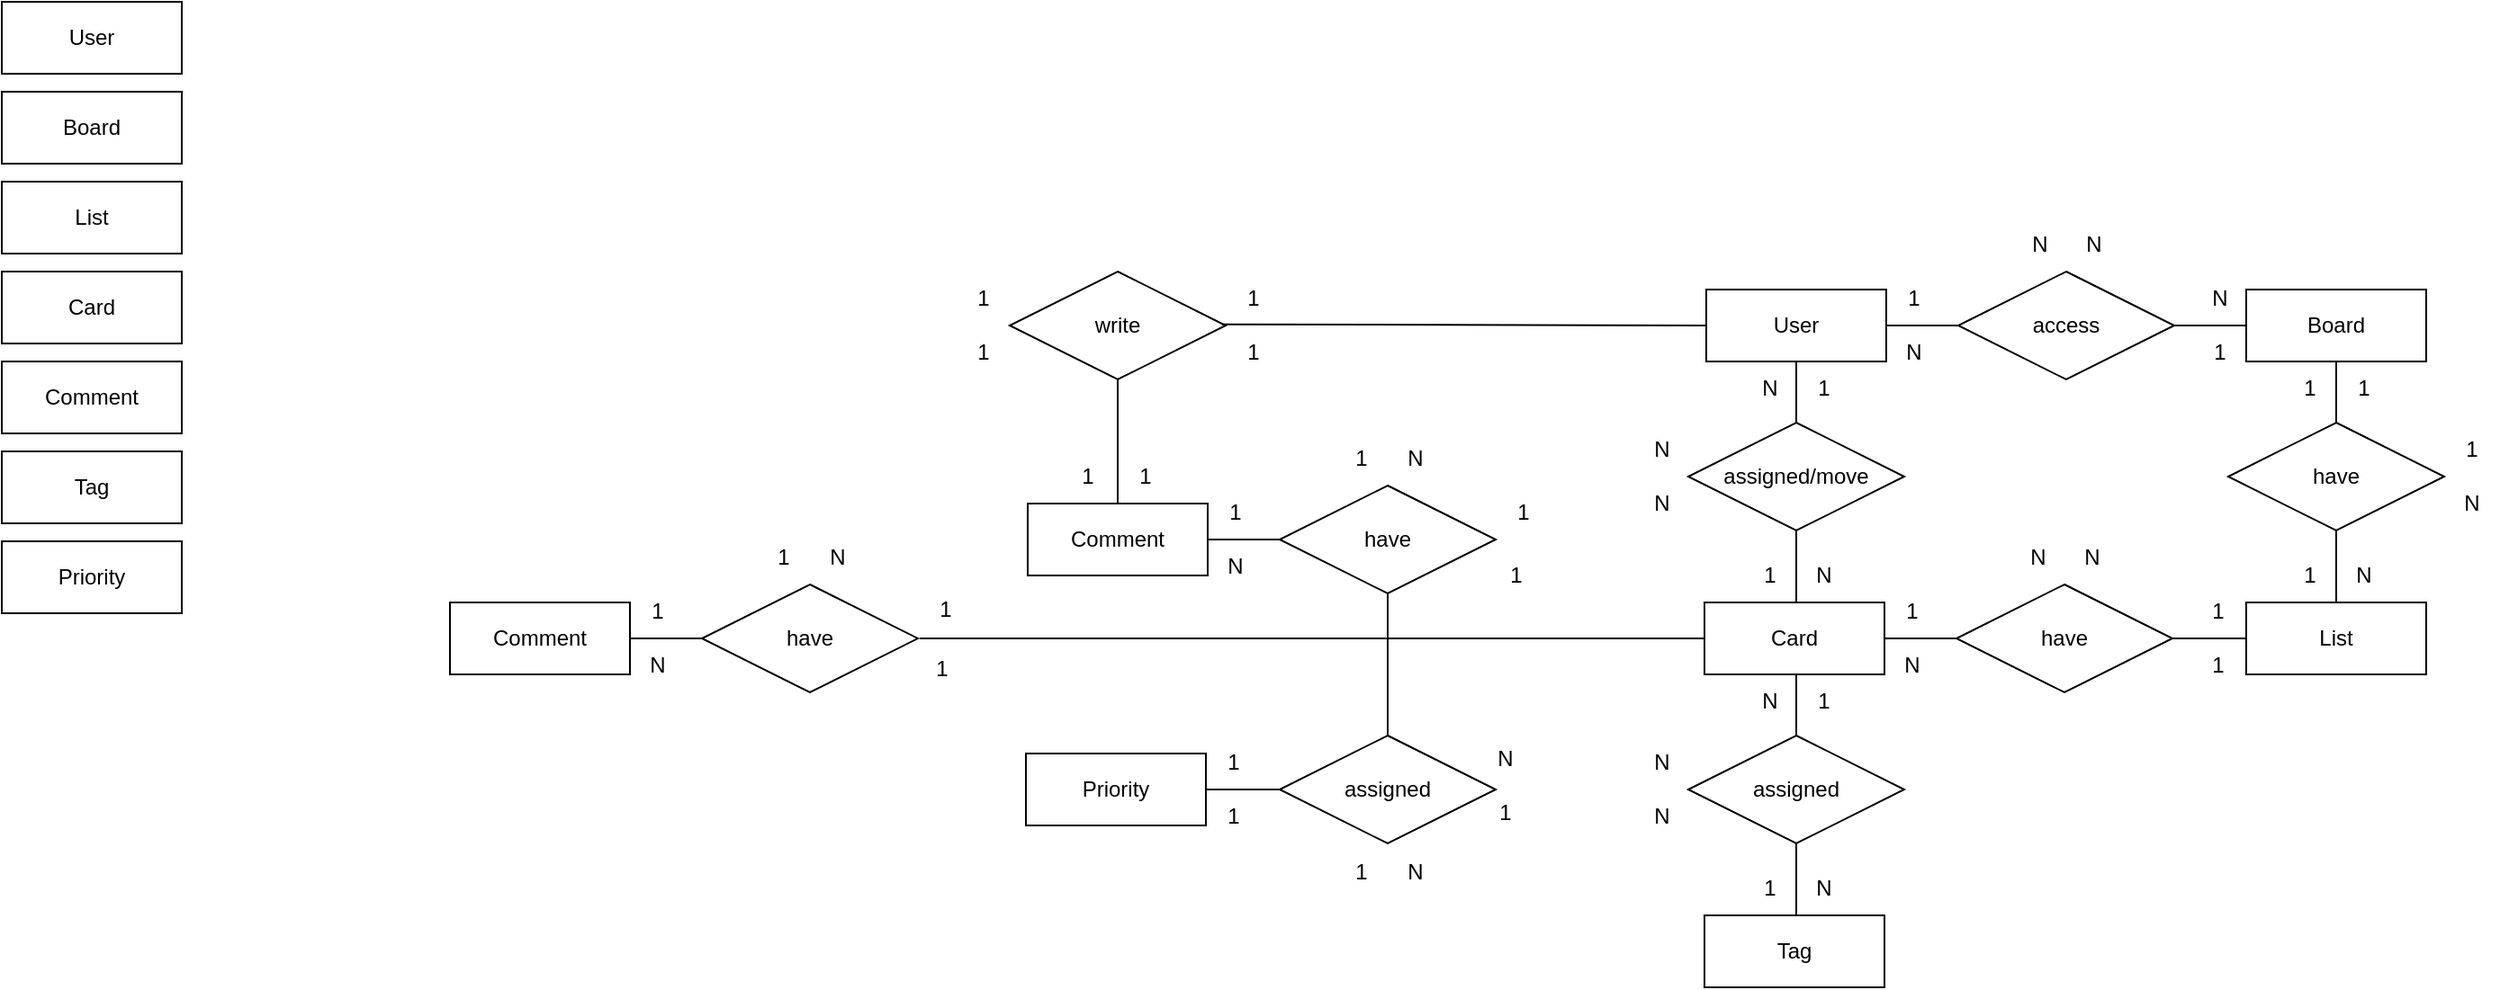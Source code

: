 <mxfile version="20.2.7" type="device"><diagram id="vcaLuYrBzRGd6s8-bUAa" name="Página-1"><mxGraphModel dx="1117" dy="623" grid="1" gridSize="10" guides="1" tooltips="1" connect="1" arrows="1" fold="1" page="1" pageScale="1" pageWidth="827" pageHeight="1169" math="0" shadow="0"><root><mxCell id="0"/><mxCell id="1" parent="0"/><mxCell id="F8XyRgEzAvvUssK8E9ms-1" value="User" style="whiteSpace=wrap;html=1;align=center;" vertex="1" parent="1"><mxGeometry x="40" y="120" width="100" height="40" as="geometry"/></mxCell><mxCell id="F8XyRgEzAvvUssK8E9ms-2" value="Board" style="whiteSpace=wrap;html=1;align=center;" vertex="1" parent="1"><mxGeometry x="40" y="170" width="100" height="40" as="geometry"/></mxCell><mxCell id="F8XyRgEzAvvUssK8E9ms-3" value="List" style="whiteSpace=wrap;html=1;align=center;" vertex="1" parent="1"><mxGeometry x="40" y="220" width="100" height="40" as="geometry"/></mxCell><mxCell id="F8XyRgEzAvvUssK8E9ms-4" value="Card" style="whiteSpace=wrap;html=1;align=center;" vertex="1" parent="1"><mxGeometry x="40" y="270" width="100" height="40" as="geometry"/></mxCell><mxCell id="F8XyRgEzAvvUssK8E9ms-5" value="Comment" style="whiteSpace=wrap;html=1;align=center;" vertex="1" parent="1"><mxGeometry x="40" y="320" width="100" height="40" as="geometry"/></mxCell><mxCell id="F8XyRgEzAvvUssK8E9ms-6" value="Tag" style="whiteSpace=wrap;html=1;align=center;" vertex="1" parent="1"><mxGeometry x="40" y="370" width="100" height="40" as="geometry"/></mxCell><mxCell id="F8XyRgEzAvvUssK8E9ms-7" value="Priority" style="whiteSpace=wrap;html=1;align=center;" vertex="1" parent="1"><mxGeometry x="40" y="420" width="100" height="40" as="geometry"/></mxCell><mxCell id="F8XyRgEzAvvUssK8E9ms-8" value="User" style="whiteSpace=wrap;html=1;align=center;" vertex="1" parent="1"><mxGeometry x="987" y="280" width="100" height="40" as="geometry"/></mxCell><mxCell id="F8XyRgEzAvvUssK8E9ms-9" value="" style="endArrow=none;html=1;rounded=0;exitX=1;exitY=0.5;exitDx=0;exitDy=0;" edge="1" parent="1" source="F8XyRgEzAvvUssK8E9ms-8" target="F8XyRgEzAvvUssK8E9ms-10"><mxGeometry relative="1" as="geometry"><mxPoint x="1017" y="350" as="sourcePoint"/><mxPoint x="1157" y="300" as="targetPoint"/></mxGeometry></mxCell><mxCell id="F8XyRgEzAvvUssK8E9ms-10" value="access" style="shape=rhombus;perimeter=rhombusPerimeter;whiteSpace=wrap;html=1;align=center;" vertex="1" parent="1"><mxGeometry x="1127" y="270" width="120" height="60" as="geometry"/></mxCell><mxCell id="F8XyRgEzAvvUssK8E9ms-13" value="" style="endArrow=none;html=1;rounded=0;exitX=1;exitY=0.5;exitDx=0;exitDy=0;" edge="1" parent="1" source="F8XyRgEzAvvUssK8E9ms-10"><mxGeometry relative="1" as="geometry"><mxPoint x="1017" y="350" as="sourcePoint"/><mxPoint x="1307" y="300" as="targetPoint"/></mxGeometry></mxCell><mxCell id="F8XyRgEzAvvUssK8E9ms-15" value="Board" style="whiteSpace=wrap;html=1;align=center;" vertex="1" parent="1"><mxGeometry x="1287" y="280" width="100" height="40" as="geometry"/></mxCell><mxCell id="F8XyRgEzAvvUssK8E9ms-16" value="N" style="text;html=1;align=center;verticalAlign=middle;resizable=0;points=[];autosize=1;strokeColor=none;fillColor=none;" vertex="1" parent="1"><mxGeometry x="1087" y="300" width="30" height="30" as="geometry"/></mxCell><mxCell id="F8XyRgEzAvvUssK8E9ms-17" value="N" style="text;html=1;align=center;verticalAlign=middle;resizable=0;points=[];autosize=1;strokeColor=none;fillColor=none;" vertex="1" parent="1"><mxGeometry x="1257" y="270" width="30" height="30" as="geometry"/></mxCell><mxCell id="F8XyRgEzAvvUssK8E9ms-18" value="1" style="text;html=1;align=center;verticalAlign=middle;resizable=0;points=[];autosize=1;strokeColor=none;fillColor=none;" vertex="1" parent="1"><mxGeometry x="1087" y="270" width="30" height="30" as="geometry"/></mxCell><mxCell id="F8XyRgEzAvvUssK8E9ms-19" value="1" style="text;html=1;align=center;verticalAlign=middle;resizable=0;points=[];autosize=1;strokeColor=none;fillColor=none;" vertex="1" parent="1"><mxGeometry x="1257" y="300" width="30" height="30" as="geometry"/></mxCell><mxCell id="F8XyRgEzAvvUssK8E9ms-20" value="N" style="text;html=1;align=center;verticalAlign=middle;resizable=0;points=[];autosize=1;strokeColor=none;fillColor=none;" vertex="1" parent="1"><mxGeometry x="1157" y="240" width="30" height="30" as="geometry"/></mxCell><mxCell id="F8XyRgEzAvvUssK8E9ms-21" value="N" style="text;html=1;align=center;verticalAlign=middle;resizable=0;points=[];autosize=1;strokeColor=none;fillColor=none;" vertex="1" parent="1"><mxGeometry x="1187" y="240" width="30" height="30" as="geometry"/></mxCell><mxCell id="F8XyRgEzAvvUssK8E9ms-23" value="" style="endArrow=none;html=1;rounded=0;exitX=0.5;exitY=1;exitDx=0;exitDy=0;" edge="1" parent="1" source="F8XyRgEzAvvUssK8E9ms-15" target="F8XyRgEzAvvUssK8E9ms-24"><mxGeometry relative="1" as="geometry"><mxPoint x="1287" y="360" as="sourcePoint"/><mxPoint x="1187" y="460" as="targetPoint"/></mxGeometry></mxCell><mxCell id="F8XyRgEzAvvUssK8E9ms-24" value="have" style="shape=rhombus;perimeter=rhombusPerimeter;whiteSpace=wrap;html=1;align=center;" vertex="1" parent="1"><mxGeometry x="1277" y="354" width="120" height="60" as="geometry"/></mxCell><mxCell id="F8XyRgEzAvvUssK8E9ms-25" value="" style="endArrow=none;html=1;rounded=0;exitX=0.5;exitY=1;exitDx=0;exitDy=0;" edge="1" parent="1" source="F8XyRgEzAvvUssK8E9ms-24"><mxGeometry relative="1" as="geometry"><mxPoint x="1047" y="514" as="sourcePoint"/><mxPoint x="1337" y="454" as="targetPoint"/></mxGeometry></mxCell><mxCell id="F8XyRgEzAvvUssK8E9ms-26" value="List" style="whiteSpace=wrap;html=1;align=center;" vertex="1" parent="1"><mxGeometry x="1287" y="454" width="100" height="40" as="geometry"/></mxCell><mxCell id="F8XyRgEzAvvUssK8E9ms-28" value="N" style="text;html=1;align=center;verticalAlign=middle;resizable=0;points=[];autosize=1;strokeColor=none;fillColor=none;" vertex="1" parent="1"><mxGeometry x="1337" y="424" width="30" height="30" as="geometry"/></mxCell><mxCell id="F8XyRgEzAvvUssK8E9ms-30" value="1" style="text;html=1;align=center;verticalAlign=middle;resizable=0;points=[];autosize=1;strokeColor=none;fillColor=none;" vertex="1" parent="1"><mxGeometry x="1337" y="320" width="30" height="30" as="geometry"/></mxCell><mxCell id="F8XyRgEzAvvUssK8E9ms-31" value="1" style="text;html=1;align=center;verticalAlign=middle;resizable=0;points=[];autosize=1;strokeColor=none;fillColor=none;" vertex="1" parent="1"><mxGeometry x="1307" y="424" width="30" height="30" as="geometry"/></mxCell><mxCell id="F8XyRgEzAvvUssK8E9ms-32" value="1" style="text;html=1;align=center;verticalAlign=middle;resizable=0;points=[];autosize=1;strokeColor=none;fillColor=none;" vertex="1" parent="1"><mxGeometry x="1307" y="320" width="30" height="30" as="geometry"/></mxCell><mxCell id="F8XyRgEzAvvUssK8E9ms-33" value="1" style="text;html=1;align=center;verticalAlign=middle;resizable=0;points=[];autosize=1;strokeColor=none;fillColor=none;" vertex="1" parent="1"><mxGeometry x="1397" y="354" width="30" height="30" as="geometry"/></mxCell><mxCell id="F8XyRgEzAvvUssK8E9ms-34" value="N" style="text;html=1;align=center;verticalAlign=middle;resizable=0;points=[];autosize=1;strokeColor=none;fillColor=none;" vertex="1" parent="1"><mxGeometry x="1397" y="384" width="30" height="30" as="geometry"/></mxCell><mxCell id="F8XyRgEzAvvUssK8E9ms-35" value="Card" style="whiteSpace=wrap;html=1;align=center;" vertex="1" parent="1"><mxGeometry x="986" y="454" width="100" height="40" as="geometry"/></mxCell><mxCell id="F8XyRgEzAvvUssK8E9ms-36" value="" style="endArrow=none;html=1;rounded=0;exitX=1;exitY=0.5;exitDx=0;exitDy=0;" edge="1" parent="1" source="F8XyRgEzAvvUssK8E9ms-35" target="F8XyRgEzAvvUssK8E9ms-37"><mxGeometry relative="1" as="geometry"><mxPoint x="1016" y="524" as="sourcePoint"/><mxPoint x="1156" y="474" as="targetPoint"/></mxGeometry></mxCell><mxCell id="F8XyRgEzAvvUssK8E9ms-37" value="have" style="shape=rhombus;perimeter=rhombusPerimeter;whiteSpace=wrap;html=1;align=center;" vertex="1" parent="1"><mxGeometry x="1126" y="444" width="120" height="60" as="geometry"/></mxCell><mxCell id="F8XyRgEzAvvUssK8E9ms-38" value="" style="endArrow=none;html=1;rounded=0;exitX=1;exitY=0.5;exitDx=0;exitDy=0;" edge="1" parent="1" source="F8XyRgEzAvvUssK8E9ms-37"><mxGeometry relative="1" as="geometry"><mxPoint x="997" y="524" as="sourcePoint"/><mxPoint x="1287" y="474" as="targetPoint"/></mxGeometry></mxCell><mxCell id="F8XyRgEzAvvUssK8E9ms-39" value="N" style="text;html=1;align=center;verticalAlign=middle;resizable=0;points=[];autosize=1;strokeColor=none;fillColor=none;" vertex="1" parent="1"><mxGeometry x="1086" y="474" width="30" height="30" as="geometry"/></mxCell><mxCell id="F8XyRgEzAvvUssK8E9ms-40" value="1" style="text;html=1;align=center;verticalAlign=middle;resizable=0;points=[];autosize=1;strokeColor=none;fillColor=none;" vertex="1" parent="1"><mxGeometry x="1256" y="444" width="30" height="30" as="geometry"/></mxCell><mxCell id="F8XyRgEzAvvUssK8E9ms-41" value="1" style="text;html=1;align=center;verticalAlign=middle;resizable=0;points=[];autosize=1;strokeColor=none;fillColor=none;" vertex="1" parent="1"><mxGeometry x="1086" y="444" width="30" height="30" as="geometry"/></mxCell><mxCell id="F8XyRgEzAvvUssK8E9ms-42" value="1" style="text;html=1;align=center;verticalAlign=middle;resizable=0;points=[];autosize=1;strokeColor=none;fillColor=none;" vertex="1" parent="1"><mxGeometry x="1256" y="474" width="30" height="30" as="geometry"/></mxCell><mxCell id="F8XyRgEzAvvUssK8E9ms-43" value="N" style="text;html=1;align=center;verticalAlign=middle;resizable=0;points=[];autosize=1;strokeColor=none;fillColor=none;" vertex="1" parent="1"><mxGeometry x="1156" y="414" width="30" height="30" as="geometry"/></mxCell><mxCell id="F8XyRgEzAvvUssK8E9ms-44" value="N" style="text;html=1;align=center;verticalAlign=middle;resizable=0;points=[];autosize=1;strokeColor=none;fillColor=none;" vertex="1" parent="1"><mxGeometry x="1186" y="414" width="30" height="30" as="geometry"/></mxCell><mxCell id="F8XyRgEzAvvUssK8E9ms-45" value="" style="endArrow=none;html=1;rounded=0;exitX=0.5;exitY=1;exitDx=0;exitDy=0;" edge="1" parent="1" target="F8XyRgEzAvvUssK8E9ms-46"><mxGeometry relative="1" as="geometry"><mxPoint x="1037" y="320" as="sourcePoint"/><mxPoint x="887" y="460" as="targetPoint"/></mxGeometry></mxCell><mxCell id="F8XyRgEzAvvUssK8E9ms-46" value="assigned/move" style="shape=rhombus;perimeter=rhombusPerimeter;whiteSpace=wrap;html=1;align=center;" vertex="1" parent="1"><mxGeometry x="977" y="354" width="120" height="60" as="geometry"/></mxCell><mxCell id="F8XyRgEzAvvUssK8E9ms-47" value="" style="endArrow=none;html=1;rounded=0;exitX=0.5;exitY=1;exitDx=0;exitDy=0;" edge="1" parent="1" source="F8XyRgEzAvvUssK8E9ms-46"><mxGeometry relative="1" as="geometry"><mxPoint x="747" y="514" as="sourcePoint"/><mxPoint x="1037" y="454" as="targetPoint"/></mxGeometry></mxCell><mxCell id="F8XyRgEzAvvUssK8E9ms-48" value="N" style="text;html=1;align=center;verticalAlign=middle;resizable=0;points=[];autosize=1;strokeColor=none;fillColor=none;" vertex="1" parent="1"><mxGeometry x="1037" y="424" width="30" height="30" as="geometry"/></mxCell><mxCell id="F8XyRgEzAvvUssK8E9ms-49" value="1" style="text;html=1;align=center;verticalAlign=middle;resizable=0;points=[];autosize=1;strokeColor=none;fillColor=none;" vertex="1" parent="1"><mxGeometry x="1037" y="320" width="30" height="30" as="geometry"/></mxCell><mxCell id="F8XyRgEzAvvUssK8E9ms-50" value="1" style="text;html=1;align=center;verticalAlign=middle;resizable=0;points=[];autosize=1;strokeColor=none;fillColor=none;" vertex="1" parent="1"><mxGeometry x="1007" y="424" width="30" height="30" as="geometry"/></mxCell><mxCell id="F8XyRgEzAvvUssK8E9ms-51" value="N" style="text;html=1;align=center;verticalAlign=middle;resizable=0;points=[];autosize=1;strokeColor=none;fillColor=none;" vertex="1" parent="1"><mxGeometry x="1007" y="320" width="30" height="30" as="geometry"/></mxCell><mxCell id="F8XyRgEzAvvUssK8E9ms-52" value="N" style="text;html=1;align=center;verticalAlign=middle;resizable=0;points=[];autosize=1;strokeColor=none;fillColor=none;" vertex="1" parent="1"><mxGeometry x="947" y="354" width="30" height="30" as="geometry"/></mxCell><mxCell id="F8XyRgEzAvvUssK8E9ms-53" value="N" style="text;html=1;align=center;verticalAlign=middle;resizable=0;points=[];autosize=1;strokeColor=none;fillColor=none;" vertex="1" parent="1"><mxGeometry x="947" y="384" width="30" height="30" as="geometry"/></mxCell><mxCell id="F8XyRgEzAvvUssK8E9ms-55" value="Tag" style="whiteSpace=wrap;html=1;align=center;" vertex="1" parent="1"><mxGeometry x="986" y="628" width="100" height="40" as="geometry"/></mxCell><mxCell id="F8XyRgEzAvvUssK8E9ms-56" value="" style="endArrow=none;html=1;rounded=0;exitX=0.5;exitY=1;exitDx=0;exitDy=0;" edge="1" parent="1" target="F8XyRgEzAvvUssK8E9ms-57"><mxGeometry relative="1" as="geometry"><mxPoint x="1037" y="494" as="sourcePoint"/><mxPoint x="887" y="634" as="targetPoint"/></mxGeometry></mxCell><mxCell id="F8XyRgEzAvvUssK8E9ms-57" value="assigned" style="shape=rhombus;perimeter=rhombusPerimeter;whiteSpace=wrap;html=1;align=center;" vertex="1" parent="1"><mxGeometry x="977" y="528" width="120" height="60" as="geometry"/></mxCell><mxCell id="F8XyRgEzAvvUssK8E9ms-58" value="" style="endArrow=none;html=1;rounded=0;exitX=0.5;exitY=1;exitDx=0;exitDy=0;" edge="1" parent="1" source="F8XyRgEzAvvUssK8E9ms-57"><mxGeometry relative="1" as="geometry"><mxPoint x="747" y="688" as="sourcePoint"/><mxPoint x="1037" y="628" as="targetPoint"/></mxGeometry></mxCell><mxCell id="F8XyRgEzAvvUssK8E9ms-59" value="N" style="text;html=1;align=center;verticalAlign=middle;resizable=0;points=[];autosize=1;strokeColor=none;fillColor=none;" vertex="1" parent="1"><mxGeometry x="1037" y="598" width="30" height="30" as="geometry"/></mxCell><mxCell id="F8XyRgEzAvvUssK8E9ms-60" value="1" style="text;html=1;align=center;verticalAlign=middle;resizable=0;points=[];autosize=1;strokeColor=none;fillColor=none;" vertex="1" parent="1"><mxGeometry x="1037" y="494" width="30" height="30" as="geometry"/></mxCell><mxCell id="F8XyRgEzAvvUssK8E9ms-61" value="1" style="text;html=1;align=center;verticalAlign=middle;resizable=0;points=[];autosize=1;strokeColor=none;fillColor=none;" vertex="1" parent="1"><mxGeometry x="1007" y="598" width="30" height="30" as="geometry"/></mxCell><mxCell id="F8XyRgEzAvvUssK8E9ms-62" value="N" style="text;html=1;align=center;verticalAlign=middle;resizable=0;points=[];autosize=1;strokeColor=none;fillColor=none;" vertex="1" parent="1"><mxGeometry x="1007" y="494" width="30" height="30" as="geometry"/></mxCell><mxCell id="F8XyRgEzAvvUssK8E9ms-63" value="N" style="text;html=1;align=center;verticalAlign=middle;resizable=0;points=[];autosize=1;strokeColor=none;fillColor=none;" vertex="1" parent="1"><mxGeometry x="947" y="528" width="30" height="30" as="geometry"/></mxCell><mxCell id="F8XyRgEzAvvUssK8E9ms-64" value="N" style="text;html=1;align=center;verticalAlign=middle;resizable=0;points=[];autosize=1;strokeColor=none;fillColor=none;" vertex="1" parent="1"><mxGeometry x="947" y="558" width="30" height="30" as="geometry"/></mxCell><mxCell id="F8XyRgEzAvvUssK8E9ms-66" value="" style="endArrow=none;html=1;rounded=0;exitX=1;exitY=0.5;exitDx=0;exitDy=0;" edge="1" parent="1" target="F8XyRgEzAvvUssK8E9ms-67"><mxGeometry relative="1" as="geometry"><mxPoint x="709" y="558" as="sourcePoint"/><mxPoint x="779" y="558" as="targetPoint"/></mxGeometry></mxCell><mxCell id="F8XyRgEzAvvUssK8E9ms-67" value="assigned" style="shape=rhombus;perimeter=rhombusPerimeter;whiteSpace=wrap;html=1;align=center;" vertex="1" parent="1"><mxGeometry x="750" y="528" width="120" height="60" as="geometry"/></mxCell><mxCell id="F8XyRgEzAvvUssK8E9ms-68" value="" style="endArrow=none;html=1;rounded=0;exitX=0.5;exitY=0;exitDx=0;exitDy=0;entryX=0;entryY=0.5;entryDx=0;entryDy=0;" edge="1" parent="1" source="F8XyRgEzAvvUssK8E9ms-67" target="F8XyRgEzAvvUssK8E9ms-35"><mxGeometry relative="1" as="geometry"><mxPoint x="657" y="560" as="sourcePoint"/><mxPoint x="984" y="480" as="targetPoint"/><Array as="points"><mxPoint x="810" y="474"/></Array></mxGeometry></mxCell><mxCell id="F8XyRgEzAvvUssK8E9ms-69" value="1" style="text;html=1;align=center;verticalAlign=middle;resizable=0;points=[];autosize=1;strokeColor=none;fillColor=none;" vertex="1" parent="1"><mxGeometry x="709" y="558" width="30" height="30" as="geometry"/></mxCell><mxCell id="F8XyRgEzAvvUssK8E9ms-70" value="N" style="text;html=1;align=center;verticalAlign=middle;resizable=0;points=[];autosize=1;strokeColor=none;fillColor=none;" vertex="1" parent="1"><mxGeometry x="860" y="526" width="30" height="30" as="geometry"/></mxCell><mxCell id="F8XyRgEzAvvUssK8E9ms-71" value="1" style="text;html=1;align=center;verticalAlign=middle;resizable=0;points=[];autosize=1;strokeColor=none;fillColor=none;" vertex="1" parent="1"><mxGeometry x="709" y="528" width="30" height="30" as="geometry"/></mxCell><mxCell id="F8XyRgEzAvvUssK8E9ms-72" value="1" style="text;html=1;align=center;verticalAlign=middle;resizable=0;points=[];autosize=1;strokeColor=none;fillColor=none;" vertex="1" parent="1"><mxGeometry x="860" y="556" width="30" height="30" as="geometry"/></mxCell><mxCell id="F8XyRgEzAvvUssK8E9ms-73" value="1" style="text;html=1;align=center;verticalAlign=middle;resizable=0;points=[];autosize=1;strokeColor=none;fillColor=none;" vertex="1" parent="1"><mxGeometry x="780" y="589" width="30" height="30" as="geometry"/></mxCell><mxCell id="F8XyRgEzAvvUssK8E9ms-74" value="N" style="text;html=1;align=center;verticalAlign=middle;resizable=0;points=[];autosize=1;strokeColor=none;fillColor=none;" vertex="1" parent="1"><mxGeometry x="810" y="589" width="30" height="30" as="geometry"/></mxCell><mxCell id="F8XyRgEzAvvUssK8E9ms-75" value="" style="endArrow=none;html=1;rounded=0;exitX=1;exitY=0.5;exitDx=0;exitDy=0;" edge="1" parent="1" target="F8XyRgEzAvvUssK8E9ms-76"><mxGeometry relative="1" as="geometry"><mxPoint x="710" y="419" as="sourcePoint"/><mxPoint x="780" y="419" as="targetPoint"/></mxGeometry></mxCell><mxCell id="F8XyRgEzAvvUssK8E9ms-76" value="have" style="shape=rhombus;perimeter=rhombusPerimeter;whiteSpace=wrap;html=1;align=center;" vertex="1" parent="1"><mxGeometry x="750" y="389" width="120" height="60" as="geometry"/></mxCell><mxCell id="F8XyRgEzAvvUssK8E9ms-77" value="" style="endArrow=none;html=1;rounded=0;exitX=0.5;exitY=1;exitDx=0;exitDy=0;entryX=0;entryY=0.5;entryDx=0;entryDy=0;" edge="1" parent="1" source="F8XyRgEzAvvUssK8E9ms-76" target="F8XyRgEzAvvUssK8E9ms-35"><mxGeometry relative="1" as="geometry"><mxPoint x="637" y="469" as="sourcePoint"/><mxPoint x="984" y="480" as="targetPoint"/><Array as="points"><mxPoint x="810" y="474"/></Array></mxGeometry></mxCell><mxCell id="F8XyRgEzAvvUssK8E9ms-78" value="N" style="text;html=1;align=center;verticalAlign=middle;resizable=0;points=[];autosize=1;strokeColor=none;fillColor=none;" vertex="1" parent="1"><mxGeometry x="710" y="419" width="30" height="30" as="geometry"/></mxCell><mxCell id="F8XyRgEzAvvUssK8E9ms-79" value="1" style="text;html=1;align=center;verticalAlign=middle;resizable=0;points=[];autosize=1;strokeColor=none;fillColor=none;" vertex="1" parent="1"><mxGeometry x="870" y="389" width="30" height="30" as="geometry"/></mxCell><mxCell id="F8XyRgEzAvvUssK8E9ms-80" value="1" style="text;html=1;align=center;verticalAlign=middle;resizable=0;points=[];autosize=1;strokeColor=none;fillColor=none;" vertex="1" parent="1"><mxGeometry x="710" y="389" width="30" height="30" as="geometry"/></mxCell><mxCell id="F8XyRgEzAvvUssK8E9ms-81" value="1" style="text;html=1;align=center;verticalAlign=middle;resizable=0;points=[];autosize=1;strokeColor=none;fillColor=none;" vertex="1" parent="1"><mxGeometry x="866" y="424" width="30" height="30" as="geometry"/></mxCell><mxCell id="F8XyRgEzAvvUssK8E9ms-82" value="1" style="text;html=1;align=center;verticalAlign=middle;resizable=0;points=[];autosize=1;strokeColor=none;fillColor=none;" vertex="1" parent="1"><mxGeometry x="780" y="359" width="30" height="30" as="geometry"/></mxCell><mxCell id="F8XyRgEzAvvUssK8E9ms-83" value="N" style="text;html=1;align=center;verticalAlign=middle;resizable=0;points=[];autosize=1;strokeColor=none;fillColor=none;" vertex="1" parent="1"><mxGeometry x="810" y="359" width="30" height="30" as="geometry"/></mxCell><mxCell id="F8XyRgEzAvvUssK8E9ms-84" value="Priority" style="whiteSpace=wrap;html=1;align=center;" vertex="1" parent="1"><mxGeometry x="609" y="538" width="100" height="40" as="geometry"/></mxCell><mxCell id="F8XyRgEzAvvUssK8E9ms-85" value="Comment" style="whiteSpace=wrap;html=1;align=center;" vertex="1" parent="1"><mxGeometry x="610" y="399" width="100" height="40" as="geometry"/></mxCell><mxCell id="F8XyRgEzAvvUssK8E9ms-86" value="" style="endArrow=none;html=1;rounded=0;exitX=0.5;exitY=0;exitDx=0;exitDy=0;entryX=0.5;entryY=1;entryDx=0;entryDy=0;" edge="1" parent="1" target="F8XyRgEzAvvUssK8E9ms-87" source="F8XyRgEzAvvUssK8E9ms-85"><mxGeometry relative="1" as="geometry"><mxPoint x="569" y="300" as="sourcePoint"/><mxPoint x="639" y="300" as="targetPoint"/></mxGeometry></mxCell><mxCell id="F8XyRgEzAvvUssK8E9ms-87" value="write" style="shape=rhombus;perimeter=rhombusPerimeter;whiteSpace=wrap;html=1;align=center;" vertex="1" parent="1"><mxGeometry x="600" y="270" width="120" height="60" as="geometry"/></mxCell><mxCell id="F8XyRgEzAvvUssK8E9ms-89" value="1" style="text;html=1;align=center;verticalAlign=middle;resizable=0;points=[];autosize=1;strokeColor=none;fillColor=none;" vertex="1" parent="1"><mxGeometry x="720" y="270" width="30" height="30" as="geometry"/></mxCell><mxCell id="F8XyRgEzAvvUssK8E9ms-90" value="1" style="text;html=1;align=center;verticalAlign=middle;resizable=0;points=[];autosize=1;strokeColor=none;fillColor=none;" vertex="1" parent="1"><mxGeometry x="628" y="369" width="30" height="30" as="geometry"/></mxCell><mxCell id="F8XyRgEzAvvUssK8E9ms-91" value="1" style="text;html=1;align=center;verticalAlign=middle;resizable=0;points=[];autosize=1;strokeColor=none;fillColor=none;" vertex="1" parent="1"><mxGeometry x="720" y="300" width="30" height="30" as="geometry"/></mxCell><mxCell id="F8XyRgEzAvvUssK8E9ms-92" value="1" style="text;html=1;align=center;verticalAlign=middle;resizable=0;points=[];autosize=1;strokeColor=none;fillColor=none;" vertex="1" parent="1"><mxGeometry x="660" y="369" width="30" height="30" as="geometry"/></mxCell><mxCell id="F8XyRgEzAvvUssK8E9ms-93" value="1" style="text;html=1;align=center;verticalAlign=middle;resizable=0;points=[];autosize=1;strokeColor=none;fillColor=none;" vertex="1" parent="1"><mxGeometry x="570" y="270" width="30" height="30" as="geometry"/></mxCell><mxCell id="F8XyRgEzAvvUssK8E9ms-94" value="" style="endArrow=none;html=1;rounded=0;exitX=-0.067;exitY=0.978;exitDx=0;exitDy=0;entryX=0;entryY=0.5;entryDx=0;entryDy=0;exitPerimeter=0;" edge="1" parent="1" source="F8XyRgEzAvvUssK8E9ms-89" target="F8XyRgEzAvvUssK8E9ms-8"><mxGeometry relative="1" as="geometry"><mxPoint x="839" y="277.5" as="sourcePoint"/><mxPoint x="939" y="322.5" as="targetPoint"/></mxGeometry></mxCell><mxCell id="F8XyRgEzAvvUssK8E9ms-95" value="1" style="text;html=1;align=center;verticalAlign=middle;resizable=0;points=[];autosize=1;strokeColor=none;fillColor=none;" vertex="1" parent="1"><mxGeometry x="570" y="300" width="30" height="30" as="geometry"/></mxCell><mxCell id="F8XyRgEzAvvUssK8E9ms-96" value="" style="endArrow=none;html=1;rounded=0;entryX=0;entryY=0.5;entryDx=0;entryDy=0;" edge="1" parent="1" target="F8XyRgEzAvvUssK8E9ms-35"><mxGeometry relative="1" as="geometry"><mxPoint x="550" y="474" as="sourcePoint"/><mxPoint x="810" y="480" as="targetPoint"/></mxGeometry></mxCell><mxCell id="F8XyRgEzAvvUssK8E9ms-97" value="" style="endArrow=none;html=1;rounded=0;exitX=1;exitY=0.5;exitDx=0;exitDy=0;" edge="1" parent="1" target="F8XyRgEzAvvUssK8E9ms-98"><mxGeometry relative="1" as="geometry"><mxPoint x="389" y="474" as="sourcePoint"/><mxPoint x="459" y="474" as="targetPoint"/></mxGeometry></mxCell><mxCell id="F8XyRgEzAvvUssK8E9ms-98" value="have" style="shape=rhombus;perimeter=rhombusPerimeter;whiteSpace=wrap;html=1;align=center;" vertex="1" parent="1"><mxGeometry x="429" y="444" width="120" height="60" as="geometry"/></mxCell><mxCell id="F8XyRgEzAvvUssK8E9ms-99" value="N" style="text;html=1;align=center;verticalAlign=middle;resizable=0;points=[];autosize=1;strokeColor=none;fillColor=none;" vertex="1" parent="1"><mxGeometry x="389" y="474" width="30" height="30" as="geometry"/></mxCell><mxCell id="F8XyRgEzAvvUssK8E9ms-100" value="1" style="text;html=1;align=center;verticalAlign=middle;resizable=0;points=[];autosize=1;strokeColor=none;fillColor=none;" vertex="1" parent="1"><mxGeometry x="549" y="443" width="30" height="30" as="geometry"/></mxCell><mxCell id="F8XyRgEzAvvUssK8E9ms-101" value="1" style="text;html=1;align=center;verticalAlign=middle;resizable=0;points=[];autosize=1;strokeColor=none;fillColor=none;" vertex="1" parent="1"><mxGeometry x="389" y="444" width="30" height="30" as="geometry"/></mxCell><mxCell id="F8XyRgEzAvvUssK8E9ms-102" value="1" style="text;html=1;align=center;verticalAlign=middle;resizable=0;points=[];autosize=1;strokeColor=none;fillColor=none;" vertex="1" parent="1"><mxGeometry x="547" y="476" width="30" height="30" as="geometry"/></mxCell><mxCell id="F8XyRgEzAvvUssK8E9ms-103" value="1" style="text;html=1;align=center;verticalAlign=middle;resizable=0;points=[];autosize=1;strokeColor=none;fillColor=none;" vertex="1" parent="1"><mxGeometry x="459" y="414" width="30" height="30" as="geometry"/></mxCell><mxCell id="F8XyRgEzAvvUssK8E9ms-104" value="N" style="text;html=1;align=center;verticalAlign=middle;resizable=0;points=[];autosize=1;strokeColor=none;fillColor=none;" vertex="1" parent="1"><mxGeometry x="489" y="414" width="30" height="30" as="geometry"/></mxCell><mxCell id="F8XyRgEzAvvUssK8E9ms-105" value="Comment" style="whiteSpace=wrap;html=1;align=center;" vertex="1" parent="1"><mxGeometry x="289" y="454" width="100" height="40" as="geometry"/></mxCell></root></mxGraphModel></diagram></mxfile>
